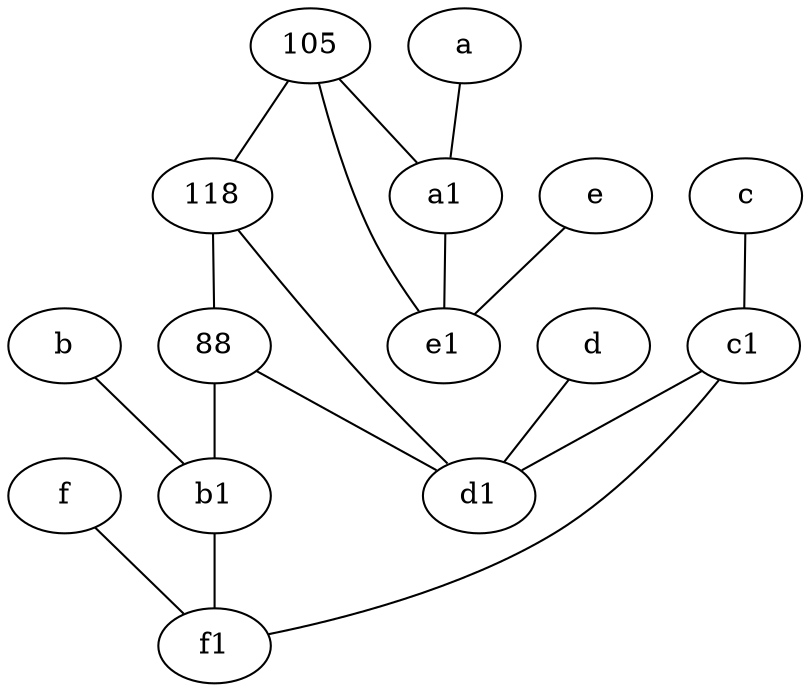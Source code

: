 graph {
	node [labelfontsize=50]
	f [labelfontsize=50 pos="3,9!"]
	105 [labelfontsize=50]
	c [labelfontsize=50 pos="4.5,2!"]
	b [labelfontsize=50 pos="10,4!"]
	118 [labelfontsize=50]
	f1 [labelfontsize=50 pos="3,8!"]
	a1 [labelfontsize=50 pos="8,3!"]
	b1 [labelfontsize=50 pos="9,4!"]
	a [labelfontsize=50 pos="8,2!"]
	c1 [labelfontsize=50 pos="4.5,3!"]
	e [labelfontsize=50 pos="7,9!"]
	88 [labelfontsize=50]
	d1 [labelfontsize=50 pos="3,5!"]
	d [labelfontsize=50 pos="2,5!"]
	e1 [labelfontsize=50 pos="7,7!"]
	a -- a1
	c1 -- d1
	b -- b1
	b1 -- f1
	118 -- d1
	105 -- a1
	c -- c1
	a1 -- e1
	e -- e1
	88 -- d1
	88 -- b1
	c1 -- f1
	f -- f1
	118 -- 88
	d -- d1
	105 -- 118
	105 -- e1
}

